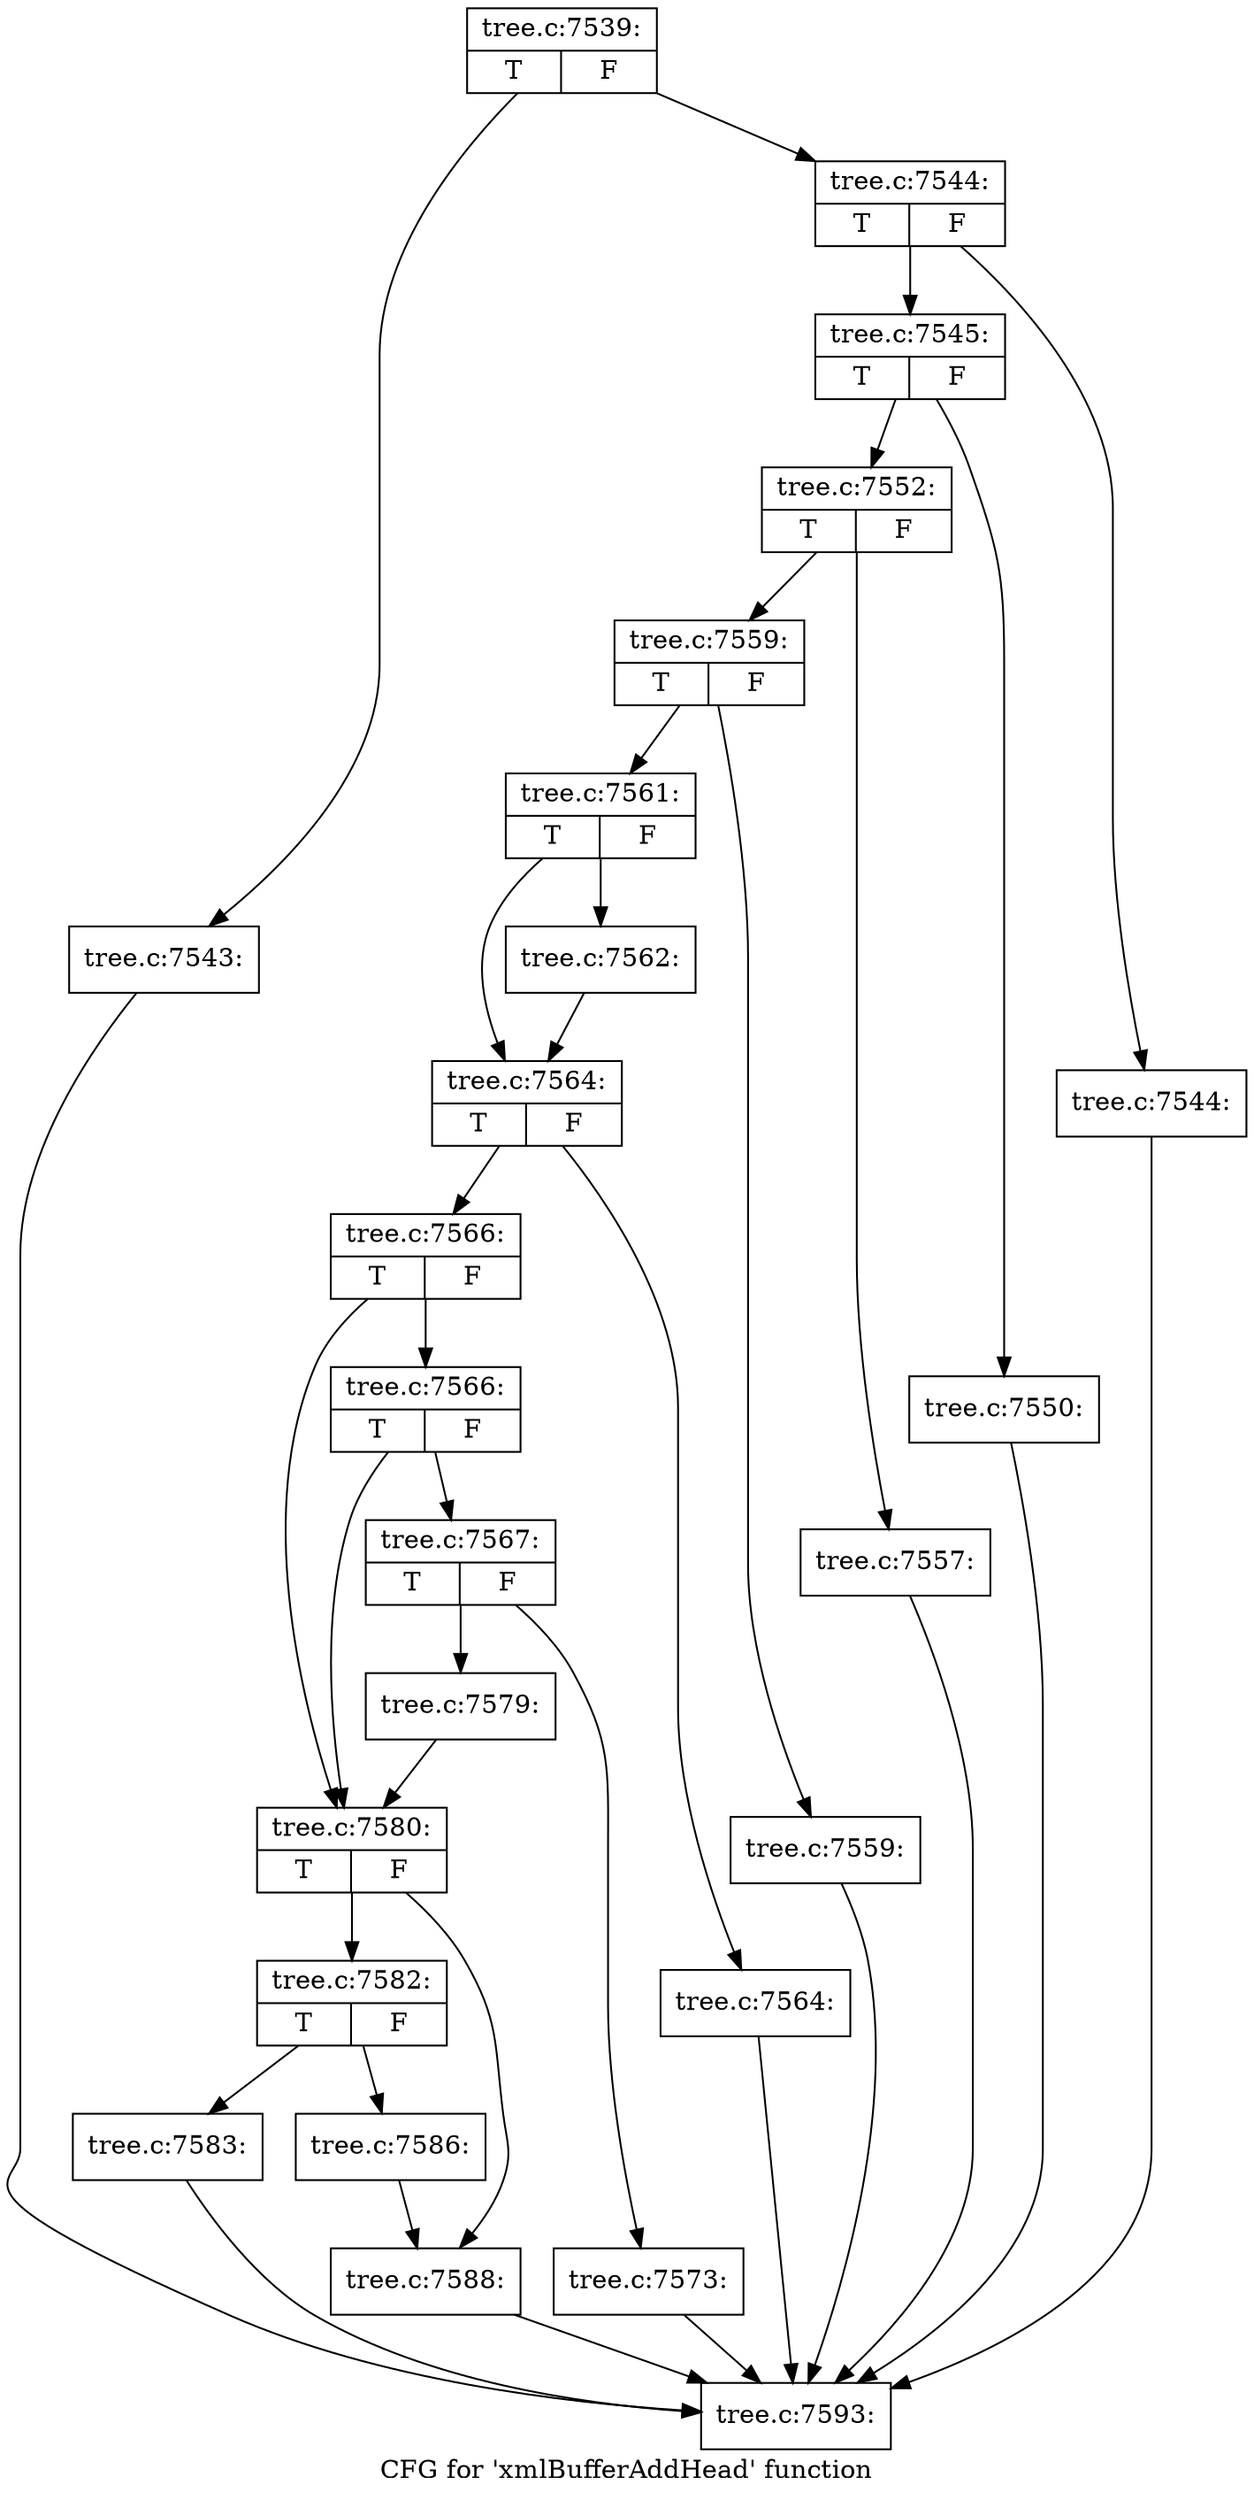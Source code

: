 digraph "CFG for 'xmlBufferAddHead' function" {
	label="CFG for 'xmlBufferAddHead' function";

	Node0x46b96d0 [shape=record,label="{tree.c:7539:|{<s0>T|<s1>F}}"];
	Node0x46b96d0 -> Node0x46ba520;
	Node0x46b96d0 -> Node0x46ba570;
	Node0x46ba520 [shape=record,label="{tree.c:7543:}"];
	Node0x46ba520 -> Node0x46b9a00;
	Node0x46ba570 [shape=record,label="{tree.c:7544:|{<s0>T|<s1>F}}"];
	Node0x46ba570 -> Node0x46baa30;
	Node0x46ba570 -> Node0x46baa80;
	Node0x46baa30 [shape=record,label="{tree.c:7544:}"];
	Node0x46baa30 -> Node0x46b9a00;
	Node0x46baa80 [shape=record,label="{tree.c:7545:|{<s0>T|<s1>F}}"];
	Node0x46baa80 -> Node0x46bb040;
	Node0x46baa80 -> Node0x46bb090;
	Node0x46bb040 [shape=record,label="{tree.c:7550:}"];
	Node0x46bb040 -> Node0x46b9a00;
	Node0x46bb090 [shape=record,label="{tree.c:7552:|{<s0>T|<s1>F}}"];
	Node0x46bb090 -> Node0x46bb5f0;
	Node0x46bb090 -> Node0x46bb640;
	Node0x46bb5f0 [shape=record,label="{tree.c:7557:}"];
	Node0x46bb5f0 -> Node0x46b9a00;
	Node0x46bb640 [shape=record,label="{tree.c:7559:|{<s0>T|<s1>F}}"];
	Node0x46bb640 -> Node0x46bbbd0;
	Node0x46bb640 -> Node0x46bbc20;
	Node0x46bbbd0 [shape=record,label="{tree.c:7559:}"];
	Node0x46bbbd0 -> Node0x46b9a00;
	Node0x46bbc20 [shape=record,label="{tree.c:7561:|{<s0>T|<s1>F}}"];
	Node0x46bbc20 -> Node0x46bc080;
	Node0x46bbc20 -> Node0x46bc0d0;
	Node0x46bc080 [shape=record,label="{tree.c:7562:}"];
	Node0x46bc080 -> Node0x46bc0d0;
	Node0x46bc0d0 [shape=record,label="{tree.c:7564:|{<s0>T|<s1>F}}"];
	Node0x46bc0d0 -> Node0x46bc680;
	Node0x46bc0d0 -> Node0x46bc6d0;
	Node0x46bc680 [shape=record,label="{tree.c:7564:}"];
	Node0x46bc680 -> Node0x46b9a00;
	Node0x46bc6d0 [shape=record,label="{tree.c:7566:|{<s0>T|<s1>F}}"];
	Node0x46bc6d0 -> Node0x46bcc00;
	Node0x46bc6d0 -> Node0x46bcbb0;
	Node0x46bcc00 [shape=record,label="{tree.c:7566:|{<s0>T|<s1>F}}"];
	Node0x46bcc00 -> Node0x46bcb60;
	Node0x46bcc00 -> Node0x46bcbb0;
	Node0x46bcb60 [shape=record,label="{tree.c:7567:|{<s0>T|<s1>F}}"];
	Node0x46bcb60 -> Node0x46bdc30;
	Node0x46bcb60 -> Node0x46bdc80;
	Node0x46bdc30 [shape=record,label="{tree.c:7573:}"];
	Node0x46bdc30 -> Node0x46b9a00;
	Node0x46bdc80 [shape=record,label="{tree.c:7579:}"];
	Node0x46bdc80 -> Node0x46bcbb0;
	Node0x46bcbb0 [shape=record,label="{tree.c:7580:|{<s0>T|<s1>F}}"];
	Node0x46bcbb0 -> Node0x46bf940;
	Node0x46bcbb0 -> Node0x46bf990;
	Node0x46bf940 [shape=record,label="{tree.c:7582:|{<s0>T|<s1>F}}"];
	Node0x46bf940 -> Node0x46bff30;
	Node0x46bf940 -> Node0x46bfee0;
	Node0x46bfee0 [shape=record,label="{tree.c:7583:}"];
	Node0x46bfee0 -> Node0x46b9a00;
	Node0x46bff30 [shape=record,label="{tree.c:7586:}"];
	Node0x46bff30 -> Node0x46bf990;
	Node0x46bf990 [shape=record,label="{tree.c:7588:}"];
	Node0x46bf990 -> Node0x46b9a00;
	Node0x46b9a00 [shape=record,label="{tree.c:7593:}"];
}
